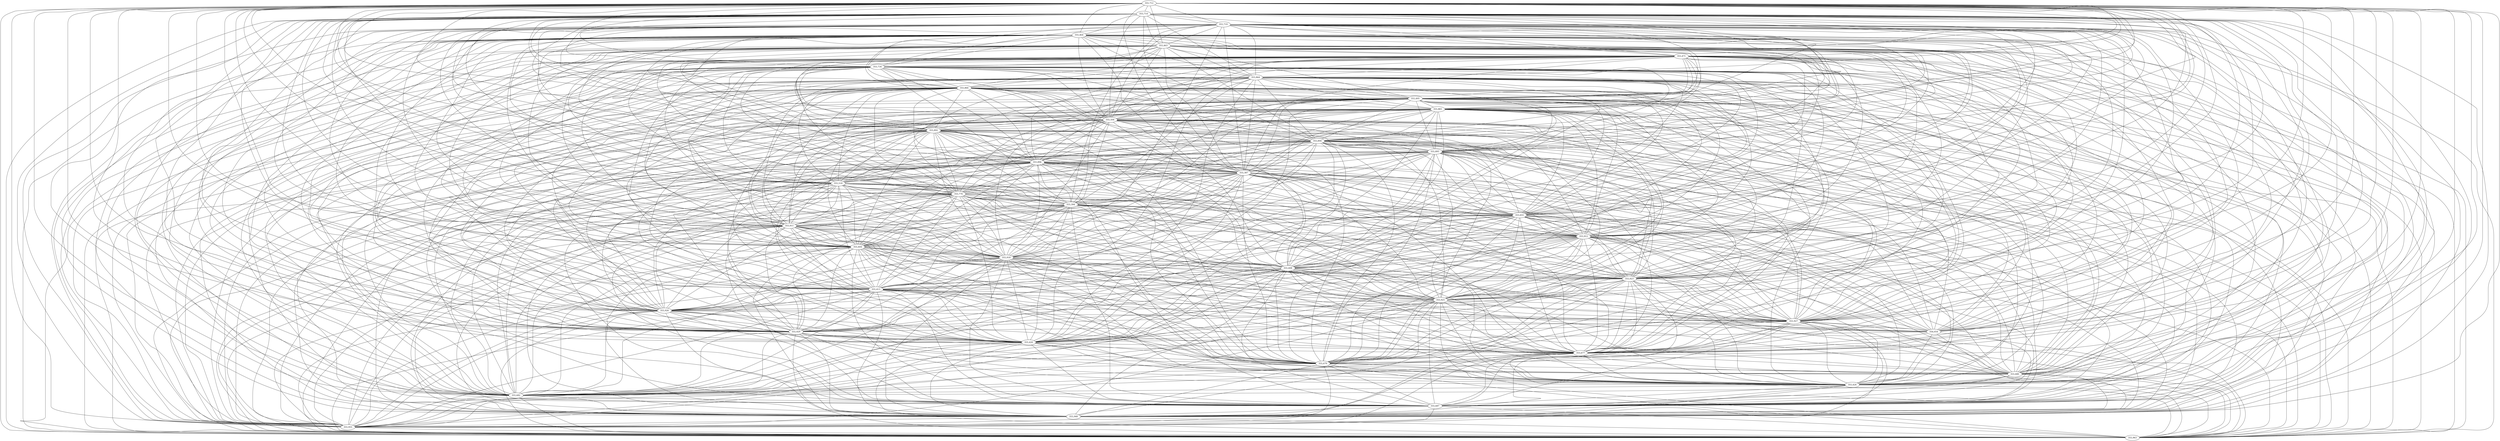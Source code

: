 graph BACTEROIDALES_cc3 {
	K = 2.0;
	overlap="prism2";	"355,712" [style="filled", fillcolor="#ffffff", fontcolor="#000000"];
	"355,714" [style="filled", fillcolor="#ffffff", fontcolor="#000000"];
	"355,719" [style="filled", fillcolor="#ffffff", fontcolor="#000000"];
	"355,464" [style="filled", fillcolor="#ffffff", fontcolor="#000000"];
	"355,463" [style="filled", fillcolor="#ffffff", fontcolor="#000000"];
	"355,471" [style="filled", fillcolor="#ffffff", fontcolor="#000000"];
	"355,734" [style="filled", fillcolor="#ffffff", fontcolor="#000000"];
	"355,864" [style="filled", fillcolor="#ffffff", fontcolor="#000000"];
	"355,866" [style="filled", fillcolor="#ffffff", fontcolor="#000000"];
	"355,495" [style="filled", fillcolor="#ffffff", fontcolor="#000000"];
	"355,883" [style="filled", fillcolor="#ffffff", fontcolor="#000000"];
	"355,504" [style="filled", fillcolor="#ffffff", fontcolor="#000000"];
	"355,892" [style="filled", fillcolor="#ffffff", fontcolor="#000000"];
	"355,894" [style="filled", fillcolor="#ffffff", fontcolor="#000000"];
	"355,895" [style="filled", fillcolor="#ffffff", fontcolor="#000000"];
	"355,896" [style="filled", fillcolor="#ffffff", fontcolor="#000000"];
	"355,387" [style="filled", fillcolor="#ffffff", fontcolor="#000000"];
	"355,518" [style="filled", fillcolor="#ffffff", fontcolor="#000000"];
	"355,776" [style="filled", fillcolor="#ffffff", fontcolor="#000000"];
	"355,394" [style="filled", fillcolor="#ffffff", fontcolor="#000000"];
	"355,655" [style="filled", fillcolor="#ffffff", fontcolor="#000000"];
	"355,911" [style="filled", fillcolor="#ffffff", fontcolor="#000000"];
	"355,912" [style="filled", fillcolor="#ffffff", fontcolor="#000000"];
	"355,404" [style="filled", fillcolor="#ffffff", fontcolor="#000000"];
	"355,918" [style="filled", fillcolor="#ffffff", fontcolor="#000000"];
	"355,408" [style="filled", fillcolor="#ffffff", fontcolor="#000000"];
	"355,923" [style="filled", fillcolor="#ffffff", fontcolor="#000000"];
	"355,413" [style="filled", fillcolor="#ffffff", fontcolor="#000000"];
	"355,925" [style="filled", fillcolor="#ffffff", fontcolor="#000000"];
	"355,926" [style="filled", fillcolor="#ffffff", fontcolor="#000000"];
	"355,927" [style="filled", fillcolor="#ffffff", fontcolor="#000000"];
	"355,929" [style="filled", fillcolor="#ffffff", fontcolor="#000000"];
	"356,054" [style="filled", fillcolor="#ffffff", fontcolor="#000000"];
	"355,420" [style="filled", fillcolor="#ffffff", fontcolor="#000000"];
	"355,677" [style="filled", fillcolor="#ffffff", fontcolor="#000000"];
	"355,679" [style="filled", fillcolor="#ffffff", fontcolor="#000000"];
	"355,680" [style="filled", fillcolor="#ffffff", fontcolor="#000000"];
	"355,426" [style="filled", fillcolor="#ffffff", fontcolor="#000000"];
	"355,682" [style="filled", fillcolor="#ffffff", fontcolor="#000000"];
	"355,687" [style="filled", fillcolor="#ffffff", fontcolor="#000000"];
	"355,948" [style="filled", fillcolor="#ffffff", fontcolor="#000000"];
	"355,955" [style="filled", fillcolor="#ffffff", fontcolor="#000000"];
	"355,963" [style="filled", fillcolor="#ffffff", fontcolor="#000000"];
	"355,712" -- "355,387";
	"355,712" -- "355,394";
	"355,712" -- "355,404";
	"355,712" -- "355,408";
	"355,712" -- "355,413";
	"355,712" -- "355,420";
	"355,712" -- "355,426";
	"355,712" -- "355,463";
	"355,712" -- "355,464";
	"355,712" -- "355,471";
	"355,712" -- "355,495";
	"355,712" -- "355,504";
	"355,712" -- "355,518";
	"355,712" -- "355,655";
	"355,712" -- "355,677";
	"355,712" -- "355,679";
	"355,712" -- "355,680";
	"355,712" -- "355,682";
	"355,712" -- "355,687";
	"355,712" -- "355,714";
	"355,712" -- "355,719";
	"355,712" -- "355,734";
	"355,712" -- "355,776";
	"355,712" -- "355,864";
	"355,712" -- "355,866";
	"355,712" -- "355,883";
	"355,712" -- "355,892";
	"355,712" -- "355,894";
	"355,712" -- "355,895";
	"355,712" -- "355,896";
	"355,712" -- "355,911";
	"355,712" -- "355,912";
	"355,712" -- "355,918";
	"355,712" -- "355,923";
	"355,712" -- "355,925";
	"355,712" -- "355,926";
	"355,712" -- "355,927";
	"355,712" -- "355,929";
	"355,712" -- "355,948";
	"355,712" -- "355,955";
	"355,712" -- "355,963";
	"355,712" -- "356,054";
	"355,714" -- "355,387";
	"355,714" -- "355,394";
	"355,714" -- "355,404";
	"355,714" -- "355,408";
	"355,714" -- "355,413";
	"355,714" -- "355,420";
	"355,714" -- "355,426";
	"355,714" -- "355,463";
	"355,714" -- "355,464";
	"355,714" -- "355,471";
	"355,714" -- "355,495";
	"355,714" -- "355,504";
	"355,714" -- "355,518";
	"355,714" -- "355,655";
	"355,714" -- "355,677";
	"355,714" -- "355,679";
	"355,714" -- "355,680";
	"355,714" -- "355,682";
	"355,714" -- "355,687";
	"355,714" -- "355,719";
	"355,714" -- "355,734";
	"355,714" -- "355,776";
	"355,714" -- "355,864";
	"355,714" -- "355,866";
	"355,714" -- "355,883";
	"355,714" -- "355,892";
	"355,714" -- "355,894";
	"355,714" -- "355,895";
	"355,714" -- "355,896";
	"355,714" -- "355,911";
	"355,714" -- "355,912";
	"355,714" -- "355,918";
	"355,714" -- "355,923";
	"355,714" -- "355,925";
	"355,714" -- "355,926";
	"355,714" -- "355,927";
	"355,714" -- "355,929";
	"355,714" -- "355,948";
	"355,714" -- "355,955";
	"355,714" -- "355,963";
	"355,714" -- "356,054";
	"355,719" -- "355,387";
	"355,719" -- "355,394";
	"355,719" -- "355,404";
	"355,719" -- "355,408";
	"355,719" -- "355,413";
	"355,719" -- "355,420";
	"355,719" -- "355,426";
	"355,719" -- "355,463";
	"355,719" -- "355,464";
	"355,719" -- "355,471";
	"355,719" -- "355,495";
	"355,719" -- "355,504";
	"355,719" -- "355,518";
	"355,719" -- "355,655";
	"355,719" -- "355,677";
	"355,719" -- "355,679";
	"355,719" -- "355,682";
	"355,719" -- "355,687";
	"355,719" -- "355,734";
	"355,719" -- "355,776";
	"355,719" -- "355,864";
	"355,719" -- "355,866";
	"355,719" -- "355,883";
	"355,719" -- "355,892";
	"355,719" -- "355,894";
	"355,719" -- "355,895";
	"355,719" -- "355,896";
	"355,719" -- "355,911";
	"355,719" -- "355,912";
	"355,719" -- "355,918";
	"355,719" -- "355,923";
	"355,719" -- "355,925";
	"355,719" -- "355,926";
	"355,719" -- "355,927";
	"355,719" -- "355,929";
	"355,719" -- "355,948";
	"355,719" -- "355,955";
	"355,719" -- "355,963";
	"355,464" -- "355,387";
	"355,464" -- "355,394";
	"355,464" -- "355,404";
	"355,464" -- "355,408";
	"355,464" -- "355,413";
	"355,464" -- "355,420";
	"355,464" -- "355,426";
	"355,464" -- "355,463";
	"355,464" -- "355,471";
	"355,464" -- "355,495";
	"355,464" -- "355,504";
	"355,464" -- "355,518";
	"355,464" -- "355,655";
	"355,464" -- "355,677";
	"355,464" -- "355,679";
	"355,464" -- "355,680";
	"355,464" -- "355,682";
	"355,464" -- "355,687";
	"355,464" -- "355,734";
	"355,464" -- "355,776";
	"355,464" -- "355,864";
	"355,464" -- "355,866";
	"355,464" -- "355,883";
	"355,464" -- "355,892";
	"355,464" -- "355,894";
	"355,464" -- "355,895";
	"355,464" -- "355,896";
	"355,464" -- "355,911";
	"355,464" -- "355,912";
	"355,464" -- "355,918";
	"355,464" -- "355,923";
	"355,464" -- "355,925";
	"355,464" -- "355,926";
	"355,464" -- "355,927";
	"355,464" -- "355,929";
	"355,464" -- "355,948";
	"355,464" -- "355,955";
	"355,464" -- "355,963";
	"355,464" -- "356,054";
	"355,463" -- "355,387";
	"355,463" -- "355,394";
	"355,463" -- "355,404";
	"355,463" -- "355,408";
	"355,463" -- "355,413";
	"355,463" -- "355,420";
	"355,463" -- "355,426";
	"355,463" -- "355,471";
	"355,463" -- "355,495";
	"355,463" -- "355,504";
	"355,463" -- "355,518";
	"355,463" -- "355,655";
	"355,463" -- "355,677";
	"355,463" -- "355,679";
	"355,463" -- "355,680";
	"355,463" -- "355,682";
	"355,463" -- "355,687";
	"355,463" -- "355,734";
	"355,463" -- "355,776";
	"355,463" -- "355,864";
	"355,463" -- "355,866";
	"355,463" -- "355,883";
	"355,463" -- "355,892";
	"355,463" -- "355,894";
	"355,463" -- "355,895";
	"355,463" -- "355,896";
	"355,463" -- "355,911";
	"355,463" -- "355,912";
	"355,463" -- "355,918";
	"355,463" -- "355,923";
	"355,463" -- "355,925";
	"355,463" -- "355,926";
	"355,463" -- "355,927";
	"355,463" -- "355,929";
	"355,463" -- "355,948";
	"355,463" -- "355,955";
	"355,463" -- "355,963";
	"355,463" -- "356,054";
	"355,471" -- "355,387";
	"355,471" -- "355,394";
	"355,471" -- "355,404";
	"355,471" -- "355,408";
	"355,471" -- "355,413";
	"355,471" -- "355,420";
	"355,471" -- "355,426";
	"355,471" -- "355,495";
	"355,471" -- "355,504";
	"355,471" -- "355,518";
	"355,471" -- "355,655";
	"355,471" -- "355,677";
	"355,471" -- "355,679";
	"355,471" -- "355,680";
	"355,471" -- "355,682";
	"355,471" -- "355,687";
	"355,471" -- "355,734";
	"355,471" -- "355,776";
	"355,471" -- "355,864";
	"355,471" -- "355,866";
	"355,471" -- "355,883";
	"355,471" -- "355,892";
	"355,471" -- "355,894";
	"355,471" -- "355,895";
	"355,471" -- "355,896";
	"355,471" -- "355,911";
	"355,471" -- "355,912";
	"355,471" -- "355,918";
	"355,471" -- "355,923";
	"355,471" -- "355,925";
	"355,471" -- "355,926";
	"355,471" -- "355,927";
	"355,471" -- "355,929";
	"355,471" -- "355,948";
	"355,471" -- "355,955";
	"355,471" -- "355,963";
	"355,471" -- "356,054";
	"355,734" -- "355,387";
	"355,734" -- "355,394";
	"355,734" -- "355,404";
	"355,734" -- "355,408";
	"355,734" -- "355,413";
	"355,734" -- "355,420";
	"355,734" -- "355,426";
	"355,734" -- "355,495";
	"355,734" -- "355,504";
	"355,734" -- "355,518";
	"355,734" -- "355,655";
	"355,734" -- "355,677";
	"355,734" -- "355,679";
	"355,734" -- "355,680";
	"355,734" -- "355,682";
	"355,734" -- "355,687";
	"355,734" -- "355,776";
	"355,734" -- "355,864";
	"355,734" -- "355,866";
	"355,734" -- "355,883";
	"355,734" -- "355,892";
	"355,734" -- "355,894";
	"355,734" -- "355,895";
	"355,734" -- "355,896";
	"355,734" -- "355,911";
	"355,734" -- "355,912";
	"355,734" -- "355,918";
	"355,734" -- "355,923";
	"355,734" -- "355,925";
	"355,734" -- "355,926";
	"355,734" -- "355,927";
	"355,734" -- "355,929";
	"355,734" -- "355,948";
	"355,734" -- "355,955";
	"355,734" -- "355,963";
	"355,734" -- "356,054";
	"355,864" -- "355,387";
	"355,864" -- "355,394";
	"355,864" -- "355,404";
	"355,864" -- "355,408";
	"355,864" -- "355,413";
	"355,864" -- "355,420";
	"355,864" -- "355,426";
	"355,864" -- "355,495";
	"355,864" -- "355,504";
	"355,864" -- "355,518";
	"355,864" -- "355,655";
	"355,864" -- "355,677";
	"355,864" -- "355,679";
	"355,864" -- "355,680";
	"355,864" -- "355,682";
	"355,864" -- "355,687";
	"355,864" -- "355,776";
	"355,864" -- "355,866";
	"355,864" -- "355,883";
	"355,864" -- "355,892";
	"355,864" -- "355,894";
	"355,864" -- "355,895";
	"355,864" -- "355,896";
	"355,864" -- "355,911";
	"355,864" -- "355,912";
	"355,864" -- "355,918";
	"355,864" -- "355,923";
	"355,864" -- "355,925";
	"355,864" -- "355,926";
	"355,864" -- "355,927";
	"355,864" -- "355,929";
	"355,864" -- "355,948";
	"355,864" -- "355,955";
	"355,864" -- "355,963";
	"355,864" -- "356,054";
	"355,866" -- "355,387";
	"355,866" -- "355,394";
	"355,866" -- "355,404";
	"355,866" -- "355,408";
	"355,866" -- "355,413";
	"355,866" -- "355,420";
	"355,866" -- "355,426";
	"355,866" -- "355,495";
	"355,866" -- "355,504";
	"355,866" -- "355,518";
	"355,866" -- "355,655";
	"355,866" -- "355,677";
	"355,866" -- "355,679";
	"355,866" -- "355,680";
	"355,866" -- "355,682";
	"355,866" -- "355,687";
	"355,866" -- "355,776";
	"355,866" -- "355,883";
	"355,866" -- "355,892";
	"355,866" -- "355,894";
	"355,866" -- "355,895";
	"355,866" -- "355,896";
	"355,866" -- "355,911";
	"355,866" -- "355,912";
	"355,866" -- "355,918";
	"355,866" -- "355,923";
	"355,866" -- "355,925";
	"355,866" -- "355,926";
	"355,866" -- "355,927";
	"355,866" -- "355,929";
	"355,866" -- "355,948";
	"355,866" -- "355,955";
	"355,866" -- "355,963";
	"355,866" -- "356,054";
	"355,495" -- "355,387";
	"355,495" -- "355,394";
	"355,495" -- "355,404";
	"355,495" -- "355,408";
	"355,495" -- "355,413";
	"355,495" -- "355,420";
	"355,495" -- "355,426";
	"355,495" -- "355,504";
	"355,495" -- "355,518";
	"355,495" -- "355,655";
	"355,495" -- "355,677";
	"355,495" -- "355,679";
	"355,495" -- "355,680";
	"355,495" -- "355,682";
	"355,495" -- "355,687";
	"355,495" -- "355,776";
	"355,495" -- "355,883";
	"355,495" -- "355,892";
	"355,495" -- "355,894";
	"355,495" -- "355,895";
	"355,495" -- "355,896";
	"355,495" -- "355,911";
	"355,495" -- "355,912";
	"355,495" -- "355,918";
	"355,495" -- "355,923";
	"355,495" -- "355,925";
	"355,495" -- "355,926";
	"355,495" -- "355,927";
	"355,495" -- "355,929";
	"355,495" -- "355,948";
	"355,495" -- "355,955";
	"355,495" -- "355,963";
	"355,495" -- "356,054";
	"355,883" -- "355,387";
	"355,883" -- "355,394";
	"355,883" -- "355,404";
	"355,883" -- "355,408";
	"355,883" -- "355,413";
	"355,883" -- "355,420";
	"355,883" -- "355,426";
	"355,883" -- "355,504";
	"355,883" -- "355,518";
	"355,883" -- "355,655";
	"355,883" -- "355,677";
	"355,883" -- "355,679";
	"355,883" -- "355,680";
	"355,883" -- "355,682";
	"355,883" -- "355,687";
	"355,883" -- "355,776";
	"355,883" -- "355,892";
	"355,883" -- "355,894";
	"355,883" -- "355,895";
	"355,883" -- "355,896";
	"355,883" -- "355,911";
	"355,883" -- "355,912";
	"355,883" -- "355,918";
	"355,883" -- "355,923";
	"355,883" -- "355,925";
	"355,883" -- "355,926";
	"355,883" -- "355,927";
	"355,883" -- "355,929";
	"355,883" -- "355,948";
	"355,883" -- "355,955";
	"355,883" -- "355,963";
	"355,883" -- "356,054";
	"355,504" -- "355,387";
	"355,504" -- "355,394";
	"355,504" -- "355,404";
	"355,504" -- "355,408";
	"355,504" -- "355,413";
	"355,504" -- "355,420";
	"355,504" -- "355,426";
	"355,504" -- "355,518";
	"355,504" -- "355,655";
	"355,504" -- "355,677";
	"355,504" -- "355,679";
	"355,504" -- "355,680";
	"355,504" -- "355,682";
	"355,504" -- "355,687";
	"355,504" -- "355,776";
	"355,504" -- "355,892";
	"355,504" -- "355,894";
	"355,504" -- "355,895";
	"355,504" -- "355,896";
	"355,504" -- "355,911";
	"355,504" -- "355,912";
	"355,504" -- "355,918";
	"355,504" -- "355,923";
	"355,504" -- "355,925";
	"355,504" -- "355,926";
	"355,504" -- "355,927";
	"355,504" -- "355,929";
	"355,504" -- "355,948";
	"355,504" -- "355,955";
	"355,504" -- "355,963";
	"355,892" -- "355,387";
	"355,892" -- "355,394";
	"355,892" -- "355,404";
	"355,892" -- "355,408";
	"355,892" -- "355,413";
	"355,892" -- "355,420";
	"355,892" -- "355,426";
	"355,892" -- "355,518";
	"355,892" -- "355,655";
	"355,892" -- "355,677";
	"355,892" -- "355,679";
	"355,892" -- "355,680";
	"355,892" -- "355,682";
	"355,892" -- "355,687";
	"355,892" -- "355,776";
	"355,892" -- "355,894";
	"355,892" -- "355,895";
	"355,892" -- "355,896";
	"355,892" -- "355,911";
	"355,892" -- "355,912";
	"355,892" -- "355,918";
	"355,892" -- "355,923";
	"355,892" -- "355,925";
	"355,892" -- "355,926";
	"355,892" -- "355,927";
	"355,892" -- "355,929";
	"355,892" -- "355,948";
	"355,892" -- "355,955";
	"355,892" -- "355,963";
	"355,892" -- "356,054";
	"355,894" -- "355,387";
	"355,894" -- "355,394";
	"355,894" -- "355,404";
	"355,894" -- "355,408";
	"355,894" -- "355,413";
	"355,894" -- "355,420";
	"355,894" -- "355,426";
	"355,894" -- "355,518";
	"355,894" -- "355,655";
	"355,894" -- "355,677";
	"355,894" -- "355,679";
	"355,894" -- "355,680";
	"355,894" -- "355,682";
	"355,894" -- "355,687";
	"355,894" -- "355,776";
	"355,894" -- "355,895";
	"355,894" -- "355,896";
	"355,894" -- "355,911";
	"355,894" -- "355,912";
	"355,894" -- "355,918";
	"355,894" -- "355,923";
	"355,894" -- "355,925";
	"355,894" -- "355,926";
	"355,894" -- "355,927";
	"355,894" -- "355,929";
	"355,894" -- "355,948";
	"355,894" -- "355,955";
	"355,894" -- "355,963";
	"355,894" -- "356,054";
	"355,895" -- "355,387";
	"355,895" -- "355,394";
	"355,895" -- "355,404";
	"355,895" -- "355,408";
	"355,895" -- "355,413";
	"355,895" -- "355,420";
	"355,895" -- "355,426";
	"355,895" -- "355,518";
	"355,895" -- "355,655";
	"355,895" -- "355,677";
	"355,895" -- "355,679";
	"355,895" -- "355,680";
	"355,895" -- "355,682";
	"355,895" -- "355,687";
	"355,895" -- "355,776";
	"355,895" -- "355,896";
	"355,895" -- "355,911";
	"355,895" -- "355,912";
	"355,895" -- "355,918";
	"355,895" -- "355,923";
	"355,895" -- "355,925";
	"355,895" -- "355,926";
	"355,895" -- "355,927";
	"355,895" -- "355,929";
	"355,895" -- "355,948";
	"355,895" -- "355,955";
	"355,895" -- "355,963";
	"355,896" -- "355,387";
	"355,896" -- "355,394";
	"355,896" -- "355,404";
	"355,896" -- "355,408";
	"355,896" -- "355,413";
	"355,896" -- "355,420";
	"355,896" -- "355,426";
	"355,896" -- "355,518";
	"355,896" -- "355,655";
	"355,896" -- "355,677";
	"355,896" -- "355,679";
	"355,896" -- "355,680";
	"355,896" -- "355,682";
	"355,896" -- "355,687";
	"355,896" -- "355,776";
	"355,896" -- "355,911";
	"355,896" -- "355,912";
	"355,896" -- "355,918";
	"355,896" -- "355,923";
	"355,896" -- "355,925";
	"355,896" -- "355,926";
	"355,896" -- "355,927";
	"355,896" -- "355,929";
	"355,896" -- "355,948";
	"355,896" -- "355,955";
	"355,896" -- "355,963";
	"355,896" -- "356,054";
	"355,387" -- "355,394";
	"355,387" -- "355,404";
	"355,387" -- "355,408";
	"355,387" -- "355,413";
	"355,387" -- "355,420";
	"355,387" -- "355,426";
	"355,387" -- "355,518";
	"355,387" -- "355,655";
	"355,387" -- "355,677";
	"355,387" -- "355,679";
	"355,387" -- "355,680";
	"355,387" -- "355,682";
	"355,387" -- "355,687";
	"355,387" -- "355,776";
	"355,387" -- "355,911";
	"355,387" -- "355,912";
	"355,387" -- "355,918";
	"355,387" -- "355,923";
	"355,387" -- "355,925";
	"355,387" -- "355,926";
	"355,387" -- "355,927";
	"355,387" -- "355,929";
	"355,387" -- "355,948";
	"355,387" -- "355,955";
	"355,387" -- "355,963";
	"355,387" -- "356,054";
	"355,518" -- "355,394";
	"355,518" -- "355,404";
	"355,518" -- "355,408";
	"355,518" -- "355,413";
	"355,518" -- "355,420";
	"355,518" -- "355,426";
	"355,518" -- "355,655";
	"355,518" -- "355,677";
	"355,518" -- "355,679";
	"355,518" -- "355,682";
	"355,518" -- "355,687";
	"355,518" -- "355,776";
	"355,518" -- "355,911";
	"355,518" -- "355,912";
	"355,518" -- "355,918";
	"355,518" -- "355,923";
	"355,518" -- "355,925";
	"355,518" -- "355,926";
	"355,518" -- "355,927";
	"355,518" -- "355,929";
	"355,518" -- "355,948";
	"355,518" -- "355,955";
	"355,518" -- "355,963";
	"355,776" -- "355,394";
	"355,776" -- "355,404";
	"355,776" -- "355,408";
	"355,776" -- "355,413";
	"355,776" -- "355,420";
	"355,776" -- "355,426";
	"355,776" -- "355,655";
	"355,776" -- "355,677";
	"355,776" -- "355,679";
	"355,776" -- "355,680";
	"355,776" -- "355,682";
	"355,776" -- "355,687";
	"355,776" -- "355,911";
	"355,776" -- "355,912";
	"355,776" -- "355,918";
	"355,776" -- "355,923";
	"355,776" -- "355,925";
	"355,776" -- "355,926";
	"355,776" -- "355,927";
	"355,776" -- "355,929";
	"355,776" -- "355,948";
	"355,776" -- "355,955";
	"355,776" -- "355,963";
	"355,394" -- "355,404";
	"355,394" -- "355,408";
	"355,394" -- "355,413";
	"355,394" -- "355,420";
	"355,394" -- "355,426";
	"355,394" -- "355,655";
	"355,394" -- "355,677";
	"355,394" -- "355,679";
	"355,394" -- "355,682";
	"355,394" -- "355,687";
	"355,394" -- "355,911";
	"355,394" -- "355,912";
	"355,394" -- "355,918";
	"355,394" -- "355,923";
	"355,394" -- "355,925";
	"355,394" -- "355,926";
	"355,394" -- "355,927";
	"355,394" -- "355,929";
	"355,394" -- "355,948";
	"355,394" -- "355,955";
	"355,394" -- "355,963";
	"355,655" -- "355,404";
	"355,655" -- "355,408";
	"355,655" -- "355,413";
	"355,655" -- "355,420";
	"355,655" -- "355,426";
	"355,655" -- "355,677";
	"355,655" -- "355,679";
	"355,655" -- "355,680";
	"355,655" -- "355,682";
	"355,655" -- "355,687";
	"355,655" -- "355,911";
	"355,655" -- "355,912";
	"355,655" -- "355,918";
	"355,655" -- "355,923";
	"355,655" -- "355,925";
	"355,655" -- "355,926";
	"355,655" -- "355,927";
	"355,655" -- "355,929";
	"355,655" -- "355,948";
	"355,655" -- "355,955";
	"355,655" -- "355,963";
	"355,655" -- "356,054";
	"355,911" -- "355,404";
	"355,911" -- "355,408";
	"355,911" -- "355,413";
	"355,911" -- "355,420";
	"355,911" -- "355,426";
	"355,911" -- "355,677";
	"355,911" -- "355,679";
	"355,911" -- "355,682";
	"355,911" -- "355,687";
	"355,911" -- "355,912";
	"355,911" -- "355,918";
	"355,911" -- "355,923";
	"355,911" -- "355,925";
	"355,911" -- "355,926";
	"355,911" -- "355,927";
	"355,911" -- "355,929";
	"355,911" -- "355,948";
	"355,911" -- "355,955";
	"355,911" -- "355,963";
	"355,912" -- "355,404";
	"355,912" -- "355,408";
	"355,912" -- "355,413";
	"355,912" -- "355,420";
	"355,912" -- "355,426";
	"355,912" -- "355,677";
	"355,912" -- "355,679";
	"355,912" -- "355,680";
	"355,912" -- "355,682";
	"355,912" -- "355,687";
	"355,912" -- "355,918";
	"355,912" -- "355,923";
	"355,912" -- "355,925";
	"355,912" -- "355,926";
	"355,912" -- "355,927";
	"355,912" -- "355,929";
	"355,912" -- "355,948";
	"355,912" -- "355,955";
	"355,912" -- "355,963";
	"355,912" -- "356,054";
	"355,404" -- "355,408";
	"355,404" -- "355,413";
	"355,404" -- "355,420";
	"355,404" -- "355,426";
	"355,404" -- "355,677";
	"355,404" -- "355,679";
	"355,404" -- "355,680";
	"355,404" -- "355,682";
	"355,404" -- "355,687";
	"355,404" -- "355,918";
	"355,404" -- "355,923";
	"355,404" -- "355,925";
	"355,404" -- "355,926";
	"355,404" -- "355,927";
	"355,404" -- "355,929";
	"355,404" -- "355,948";
	"355,404" -- "355,955";
	"355,404" -- "355,963";
	"355,918" -- "355,408";
	"355,918" -- "355,413";
	"355,918" -- "355,420";
	"355,918" -- "355,426";
	"355,918" -- "355,677";
	"355,918" -- "355,679";
	"355,918" -- "355,680";
	"355,918" -- "355,682";
	"355,918" -- "355,687";
	"355,918" -- "355,923";
	"355,918" -- "355,925";
	"355,918" -- "355,926";
	"355,918" -- "355,927";
	"355,918" -- "355,929";
	"355,918" -- "355,948";
	"355,918" -- "355,955";
	"355,918" -- "355,963";
	"355,918" -- "356,054";
	"355,408" -- "355,413";
	"355,408" -- "355,420";
	"355,408" -- "355,426";
	"355,408" -- "355,677";
	"355,408" -- "355,679";
	"355,408" -- "355,680";
	"355,408" -- "355,682";
	"355,408" -- "355,687";
	"355,408" -- "355,923";
	"355,408" -- "355,925";
	"355,408" -- "355,926";
	"355,408" -- "355,927";
	"355,408" -- "355,929";
	"355,408" -- "355,948";
	"355,408" -- "355,955";
	"355,408" -- "355,963";
	"355,408" -- "356,054";
	"355,923" -- "355,413";
	"355,923" -- "355,420";
	"355,923" -- "355,426";
	"355,923" -- "355,677";
	"355,923" -- "355,679";
	"355,923" -- "355,680";
	"355,923" -- "355,682";
	"355,923" -- "355,687";
	"355,923" -- "355,925";
	"355,923" -- "355,926";
	"355,923" -- "355,927";
	"355,923" -- "355,929";
	"355,923" -- "355,948";
	"355,923" -- "355,955";
	"355,923" -- "355,963";
	"355,923" -- "356,054";
	"355,413" -- "355,420";
	"355,413" -- "355,426";
	"355,413" -- "355,677";
	"355,413" -- "355,679";
	"355,413" -- "355,680";
	"355,413" -- "355,682";
	"355,413" -- "355,687";
	"355,413" -- "355,925";
	"355,413" -- "355,926";
	"355,413" -- "355,927";
	"355,413" -- "355,929";
	"355,413" -- "355,948";
	"355,413" -- "355,955";
	"355,413" -- "355,963";
	"355,413" -- "356,054";
	"355,925" -- "355,420";
	"355,925" -- "355,426";
	"355,925" -- "355,677";
	"355,925" -- "355,679";
	"355,925" -- "355,680";
	"355,925" -- "355,682";
	"355,925" -- "355,687";
	"355,925" -- "355,926";
	"355,925" -- "355,927";
	"355,925" -- "355,929";
	"355,925" -- "355,948";
	"355,925" -- "355,955";
	"355,925" -- "355,963";
	"355,925" -- "356,054";
	"355,926" -- "355,420";
	"355,926" -- "355,426";
	"355,926" -- "355,677";
	"355,926" -- "355,679";
	"355,926" -- "355,682";
	"355,926" -- "355,687";
	"355,926" -- "355,927";
	"355,926" -- "355,929";
	"355,926" -- "355,948";
	"355,926" -- "355,955";
	"355,926" -- "355,963";
	"355,927" -- "355,420";
	"355,927" -- "355,426";
	"355,927" -- "355,677";
	"355,927" -- "355,679";
	"355,927" -- "355,680";
	"355,927" -- "355,682";
	"355,927" -- "355,687";
	"355,927" -- "355,929";
	"355,927" -- "355,948";
	"355,927" -- "355,955";
	"355,927" -- "355,963";
	"355,927" -- "356,054";
	"355,929" -- "355,420";
	"355,929" -- "355,426";
	"355,929" -- "355,677";
	"355,929" -- "355,679";
	"355,929" -- "355,680";
	"355,929" -- "355,682";
	"355,929" -- "355,687";
	"355,929" -- "355,948";
	"355,929" -- "355,955";
	"355,929" -- "355,963";
	"356,054" -- "355,420";
	"356,054" -- "355,426";
	"356,054" -- "355,677";
	"356,054" -- "355,948";
	"356,054" -- "355,963";
	"355,420" -- "355,426";
	"355,420" -- "355,677";
	"355,420" -- "355,679";
	"355,420" -- "355,680";
	"355,420" -- "355,682";
	"355,420" -- "355,687";
	"355,420" -- "355,948";
	"355,420" -- "355,955";
	"355,420" -- "355,963";
	"355,677" -- "355,426";
	"355,677" -- "355,679";
	"355,677" -- "355,680";
	"355,677" -- "355,682";
	"355,677" -- "355,687";
	"355,677" -- "355,948";
	"355,677" -- "355,955";
	"355,677" -- "355,963";
	"355,679" -- "355,426";
	"355,679" -- "355,680";
	"355,679" -- "355,682";
	"355,679" -- "355,687";
	"355,679" -- "355,948";
	"355,679" -- "355,955";
	"355,679" -- "355,963";
	"355,680" -- "355,426";
	"355,680" -- "355,682";
	"355,680" -- "355,687";
	"355,680" -- "355,948";
	"355,680" -- "355,963";
	"355,426" -- "355,682";
	"355,426" -- "355,687";
	"355,426" -- "355,948";
	"355,426" -- "355,955";
	"355,426" -- "355,963";
	"355,682" -- "355,687";
	"355,682" -- "355,948";
	"355,682" -- "355,955";
	"355,682" -- "355,963";
	"355,687" -- "355,948";
	"355,687" -- "355,955";
	"355,687" -- "355,963";
	"355,948" -- "355,955";
	"355,948" -- "355,963";
	"355,955" -- "355,963";
}